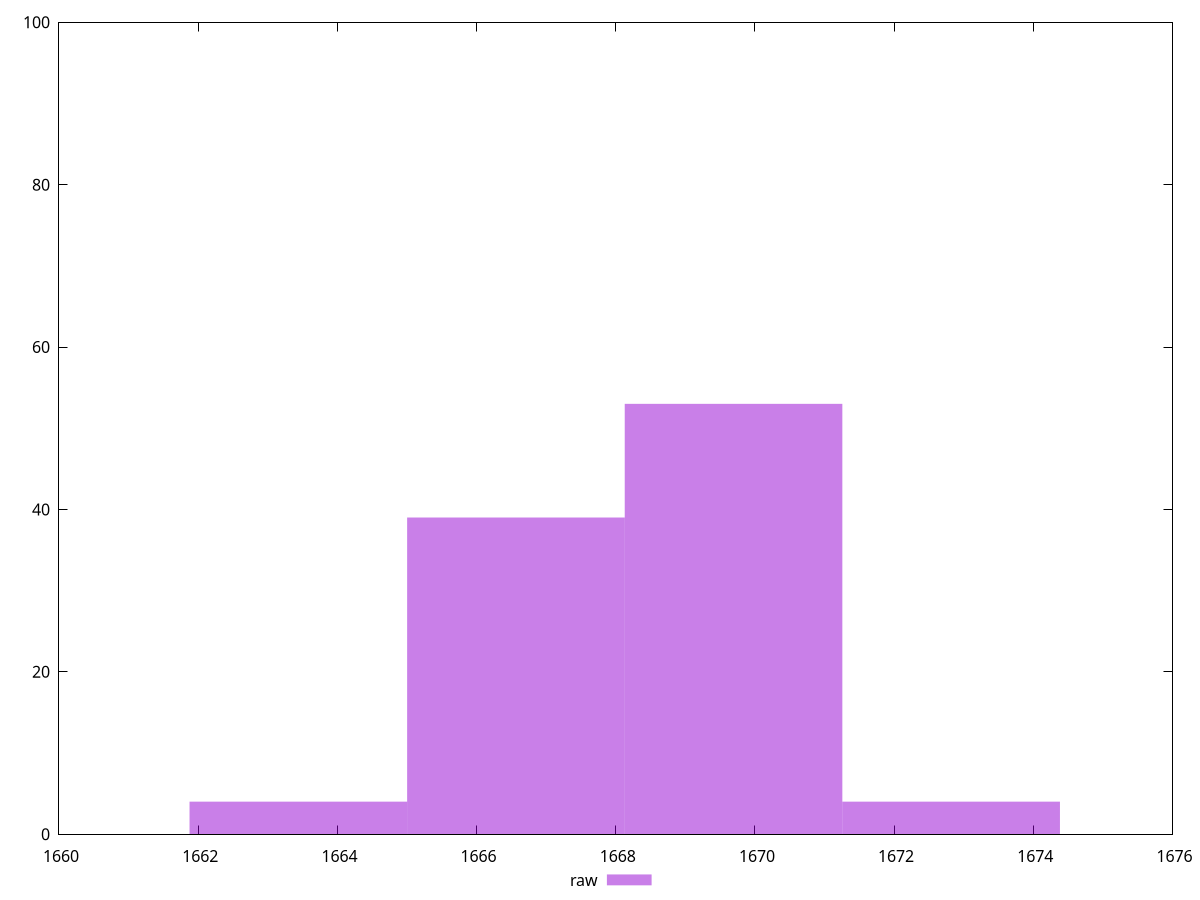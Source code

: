 reset
set terminal svg size 640, 490 enhanced background rgb 'white'
set output "report_00007_2020-12-11T15:55:29.892Z/speed-index/samples/pages+cached+noexternal+nocss/raw/histogram.svg"

$raw <<EOF
1669.6925792928828 53
1666.5658141631209 39
1663.439049033359 4
1672.819344422645 4
EOF

set key outside below
set boxwidth 3.126765129761953
set yrange [0:100]
set style fill transparent solid 0.5 noborder

plot \
  $raw title "raw" with boxes, \


reset